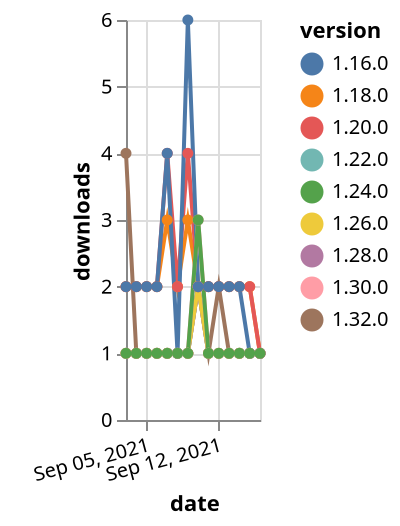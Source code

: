 {"$schema": "https://vega.github.io/schema/vega-lite/v5.json", "description": "A simple bar chart with embedded data.", "data": {"values": [{"date": "2021-09-03", "total": 2614, "delta": 2, "version": "1.18.0"}, {"date": "2021-09-04", "total": 2616, "delta": 2, "version": "1.18.0"}, {"date": "2021-09-05", "total": 2618, "delta": 2, "version": "1.18.0"}, {"date": "2021-09-06", "total": 2620, "delta": 2, "version": "1.18.0"}, {"date": "2021-09-07", "total": 2623, "delta": 3, "version": "1.18.0"}, {"date": "2021-09-08", "total": 2625, "delta": 2, "version": "1.18.0"}, {"date": "2021-09-09", "total": 2628, "delta": 3, "version": "1.18.0"}, {"date": "2021-09-10", "total": 2630, "delta": 2, "version": "1.18.0"}, {"date": "2021-09-11", "total": 2632, "delta": 2, "version": "1.18.0"}, {"date": "2021-09-12", "total": 2634, "delta": 2, "version": "1.18.0"}, {"date": "2021-09-13", "total": 2636, "delta": 2, "version": "1.18.0"}, {"date": "2021-09-14", "total": 2638, "delta": 2, "version": "1.18.0"}, {"date": "2021-09-15", "total": 2640, "delta": 2, "version": "1.18.0"}, {"date": "2021-09-16", "total": 2641, "delta": 1, "version": "1.18.0"}, {"date": "2021-09-03", "total": 122, "delta": 4, "version": "1.32.0"}, {"date": "2021-09-04", "total": 123, "delta": 1, "version": "1.32.0"}, {"date": "2021-09-05", "total": 124, "delta": 1, "version": "1.32.0"}, {"date": "2021-09-06", "total": 125, "delta": 1, "version": "1.32.0"}, {"date": "2021-09-07", "total": 126, "delta": 1, "version": "1.32.0"}, {"date": "2021-09-08", "total": 127, "delta": 1, "version": "1.32.0"}, {"date": "2021-09-09", "total": 128, "delta": 1, "version": "1.32.0"}, {"date": "2021-09-10", "total": 130, "delta": 2, "version": "1.32.0"}, {"date": "2021-09-11", "total": 131, "delta": 1, "version": "1.32.0"}, {"date": "2021-09-12", "total": 133, "delta": 2, "version": "1.32.0"}, {"date": "2021-09-13", "total": 134, "delta": 1, "version": "1.32.0"}, {"date": "2021-09-14", "total": 135, "delta": 1, "version": "1.32.0"}, {"date": "2021-09-15", "total": 136, "delta": 1, "version": "1.32.0"}, {"date": "2021-09-16", "total": 137, "delta": 1, "version": "1.32.0"}, {"date": "2021-09-03", "total": 244, "delta": 1, "version": "1.22.0"}, {"date": "2021-09-04", "total": 245, "delta": 1, "version": "1.22.0"}, {"date": "2021-09-05", "total": 246, "delta": 1, "version": "1.22.0"}, {"date": "2021-09-06", "total": 247, "delta": 1, "version": "1.22.0"}, {"date": "2021-09-07", "total": 248, "delta": 1, "version": "1.22.0"}, {"date": "2021-09-08", "total": 249, "delta": 1, "version": "1.22.0"}, {"date": "2021-09-09", "total": 250, "delta": 1, "version": "1.22.0"}, {"date": "2021-09-10", "total": 252, "delta": 2, "version": "1.22.0"}, {"date": "2021-09-11", "total": 253, "delta": 1, "version": "1.22.0"}, {"date": "2021-09-12", "total": 254, "delta": 1, "version": "1.22.0"}, {"date": "2021-09-13", "total": 255, "delta": 1, "version": "1.22.0"}, {"date": "2021-09-14", "total": 256, "delta": 1, "version": "1.22.0"}, {"date": "2021-09-15", "total": 257, "delta": 1, "version": "1.22.0"}, {"date": "2021-09-16", "total": 258, "delta": 1, "version": "1.22.0"}, {"date": "2021-09-03", "total": 162, "delta": 1, "version": "1.28.0"}, {"date": "2021-09-04", "total": 163, "delta": 1, "version": "1.28.0"}, {"date": "2021-09-05", "total": 164, "delta": 1, "version": "1.28.0"}, {"date": "2021-09-06", "total": 165, "delta": 1, "version": "1.28.0"}, {"date": "2021-09-07", "total": 166, "delta": 1, "version": "1.28.0"}, {"date": "2021-09-08", "total": 167, "delta": 1, "version": "1.28.0"}, {"date": "2021-09-09", "total": 168, "delta": 1, "version": "1.28.0"}, {"date": "2021-09-10", "total": 170, "delta": 2, "version": "1.28.0"}, {"date": "2021-09-11", "total": 171, "delta": 1, "version": "1.28.0"}, {"date": "2021-09-12", "total": 172, "delta": 1, "version": "1.28.0"}, {"date": "2021-09-13", "total": 173, "delta": 1, "version": "1.28.0"}, {"date": "2021-09-14", "total": 174, "delta": 1, "version": "1.28.0"}, {"date": "2021-09-15", "total": 175, "delta": 1, "version": "1.28.0"}, {"date": "2021-09-16", "total": 176, "delta": 1, "version": "1.28.0"}, {"date": "2021-09-03", "total": 184, "delta": 1, "version": "1.26.0"}, {"date": "2021-09-04", "total": 185, "delta": 1, "version": "1.26.0"}, {"date": "2021-09-05", "total": 186, "delta": 1, "version": "1.26.0"}, {"date": "2021-09-06", "total": 187, "delta": 1, "version": "1.26.0"}, {"date": "2021-09-07", "total": 188, "delta": 1, "version": "1.26.0"}, {"date": "2021-09-08", "total": 189, "delta": 1, "version": "1.26.0"}, {"date": "2021-09-09", "total": 190, "delta": 1, "version": "1.26.0"}, {"date": "2021-09-10", "total": 192, "delta": 2, "version": "1.26.0"}, {"date": "2021-09-11", "total": 193, "delta": 1, "version": "1.26.0"}, {"date": "2021-09-12", "total": 194, "delta": 1, "version": "1.26.0"}, {"date": "2021-09-13", "total": 195, "delta": 1, "version": "1.26.0"}, {"date": "2021-09-14", "total": 196, "delta": 1, "version": "1.26.0"}, {"date": "2021-09-15", "total": 197, "delta": 1, "version": "1.26.0"}, {"date": "2021-09-16", "total": 198, "delta": 1, "version": "1.26.0"}, {"date": "2021-09-03", "total": 2459, "delta": 2, "version": "1.20.0"}, {"date": "2021-09-04", "total": 2461, "delta": 2, "version": "1.20.0"}, {"date": "2021-09-05", "total": 2463, "delta": 2, "version": "1.20.0"}, {"date": "2021-09-06", "total": 2465, "delta": 2, "version": "1.20.0"}, {"date": "2021-09-07", "total": 2469, "delta": 4, "version": "1.20.0"}, {"date": "2021-09-08", "total": 2471, "delta": 2, "version": "1.20.0"}, {"date": "2021-09-09", "total": 2475, "delta": 4, "version": "1.20.0"}, {"date": "2021-09-10", "total": 2477, "delta": 2, "version": "1.20.0"}, {"date": "2021-09-11", "total": 2479, "delta": 2, "version": "1.20.0"}, {"date": "2021-09-12", "total": 2481, "delta": 2, "version": "1.20.0"}, {"date": "2021-09-13", "total": 2483, "delta": 2, "version": "1.20.0"}, {"date": "2021-09-14", "total": 2485, "delta": 2, "version": "1.20.0"}, {"date": "2021-09-15", "total": 2487, "delta": 2, "version": "1.20.0"}, {"date": "2021-09-16", "total": 2488, "delta": 1, "version": "1.20.0"}, {"date": "2021-09-03", "total": 3054, "delta": 2, "version": "1.16.0"}, {"date": "2021-09-04", "total": 3056, "delta": 2, "version": "1.16.0"}, {"date": "2021-09-05", "total": 3058, "delta": 2, "version": "1.16.0"}, {"date": "2021-09-06", "total": 3060, "delta": 2, "version": "1.16.0"}, {"date": "2021-09-07", "total": 3064, "delta": 4, "version": "1.16.0"}, {"date": "2021-09-08", "total": 3065, "delta": 1, "version": "1.16.0"}, {"date": "2021-09-09", "total": 3071, "delta": 6, "version": "1.16.0"}, {"date": "2021-09-10", "total": 3073, "delta": 2, "version": "1.16.0"}, {"date": "2021-09-11", "total": 3075, "delta": 2, "version": "1.16.0"}, {"date": "2021-09-12", "total": 3077, "delta": 2, "version": "1.16.0"}, {"date": "2021-09-13", "total": 3079, "delta": 2, "version": "1.16.0"}, {"date": "2021-09-14", "total": 3081, "delta": 2, "version": "1.16.0"}, {"date": "2021-09-15", "total": 3082, "delta": 1, "version": "1.16.0"}, {"date": "2021-09-16", "total": 3083, "delta": 1, "version": "1.16.0"}, {"date": "2021-09-03", "total": 193, "delta": 1, "version": "1.30.0"}, {"date": "2021-09-04", "total": 194, "delta": 1, "version": "1.30.0"}, {"date": "2021-09-05", "total": 195, "delta": 1, "version": "1.30.0"}, {"date": "2021-09-06", "total": 196, "delta": 1, "version": "1.30.0"}, {"date": "2021-09-07", "total": 197, "delta": 1, "version": "1.30.0"}, {"date": "2021-09-08", "total": 198, "delta": 1, "version": "1.30.0"}, {"date": "2021-09-09", "total": 199, "delta": 1, "version": "1.30.0"}, {"date": "2021-09-10", "total": 202, "delta": 3, "version": "1.30.0"}, {"date": "2021-09-11", "total": 203, "delta": 1, "version": "1.30.0"}, {"date": "2021-09-12", "total": 204, "delta": 1, "version": "1.30.0"}, {"date": "2021-09-13", "total": 205, "delta": 1, "version": "1.30.0"}, {"date": "2021-09-14", "total": 206, "delta": 1, "version": "1.30.0"}, {"date": "2021-09-15", "total": 207, "delta": 1, "version": "1.30.0"}, {"date": "2021-09-16", "total": 208, "delta": 1, "version": "1.30.0"}, {"date": "2021-09-03", "total": 330, "delta": 1, "version": "1.24.0"}, {"date": "2021-09-04", "total": 331, "delta": 1, "version": "1.24.0"}, {"date": "2021-09-05", "total": 332, "delta": 1, "version": "1.24.0"}, {"date": "2021-09-06", "total": 333, "delta": 1, "version": "1.24.0"}, {"date": "2021-09-07", "total": 334, "delta": 1, "version": "1.24.0"}, {"date": "2021-09-08", "total": 335, "delta": 1, "version": "1.24.0"}, {"date": "2021-09-09", "total": 336, "delta": 1, "version": "1.24.0"}, {"date": "2021-09-10", "total": 339, "delta": 3, "version": "1.24.0"}, {"date": "2021-09-11", "total": 340, "delta": 1, "version": "1.24.0"}, {"date": "2021-09-12", "total": 341, "delta": 1, "version": "1.24.0"}, {"date": "2021-09-13", "total": 342, "delta": 1, "version": "1.24.0"}, {"date": "2021-09-14", "total": 343, "delta": 1, "version": "1.24.0"}, {"date": "2021-09-15", "total": 344, "delta": 1, "version": "1.24.0"}, {"date": "2021-09-16", "total": 345, "delta": 1, "version": "1.24.0"}]}, "width": "container", "mark": {"type": "line", "point": {"filled": true}}, "encoding": {"x": {"field": "date", "type": "temporal", "timeUnit": "yearmonthdate", "title": "date", "axis": {"labelAngle": -15}}, "y": {"field": "delta", "type": "quantitative", "title": "downloads"}, "color": {"field": "version", "type": "nominal"}, "tooltip": {"field": "delta"}}}